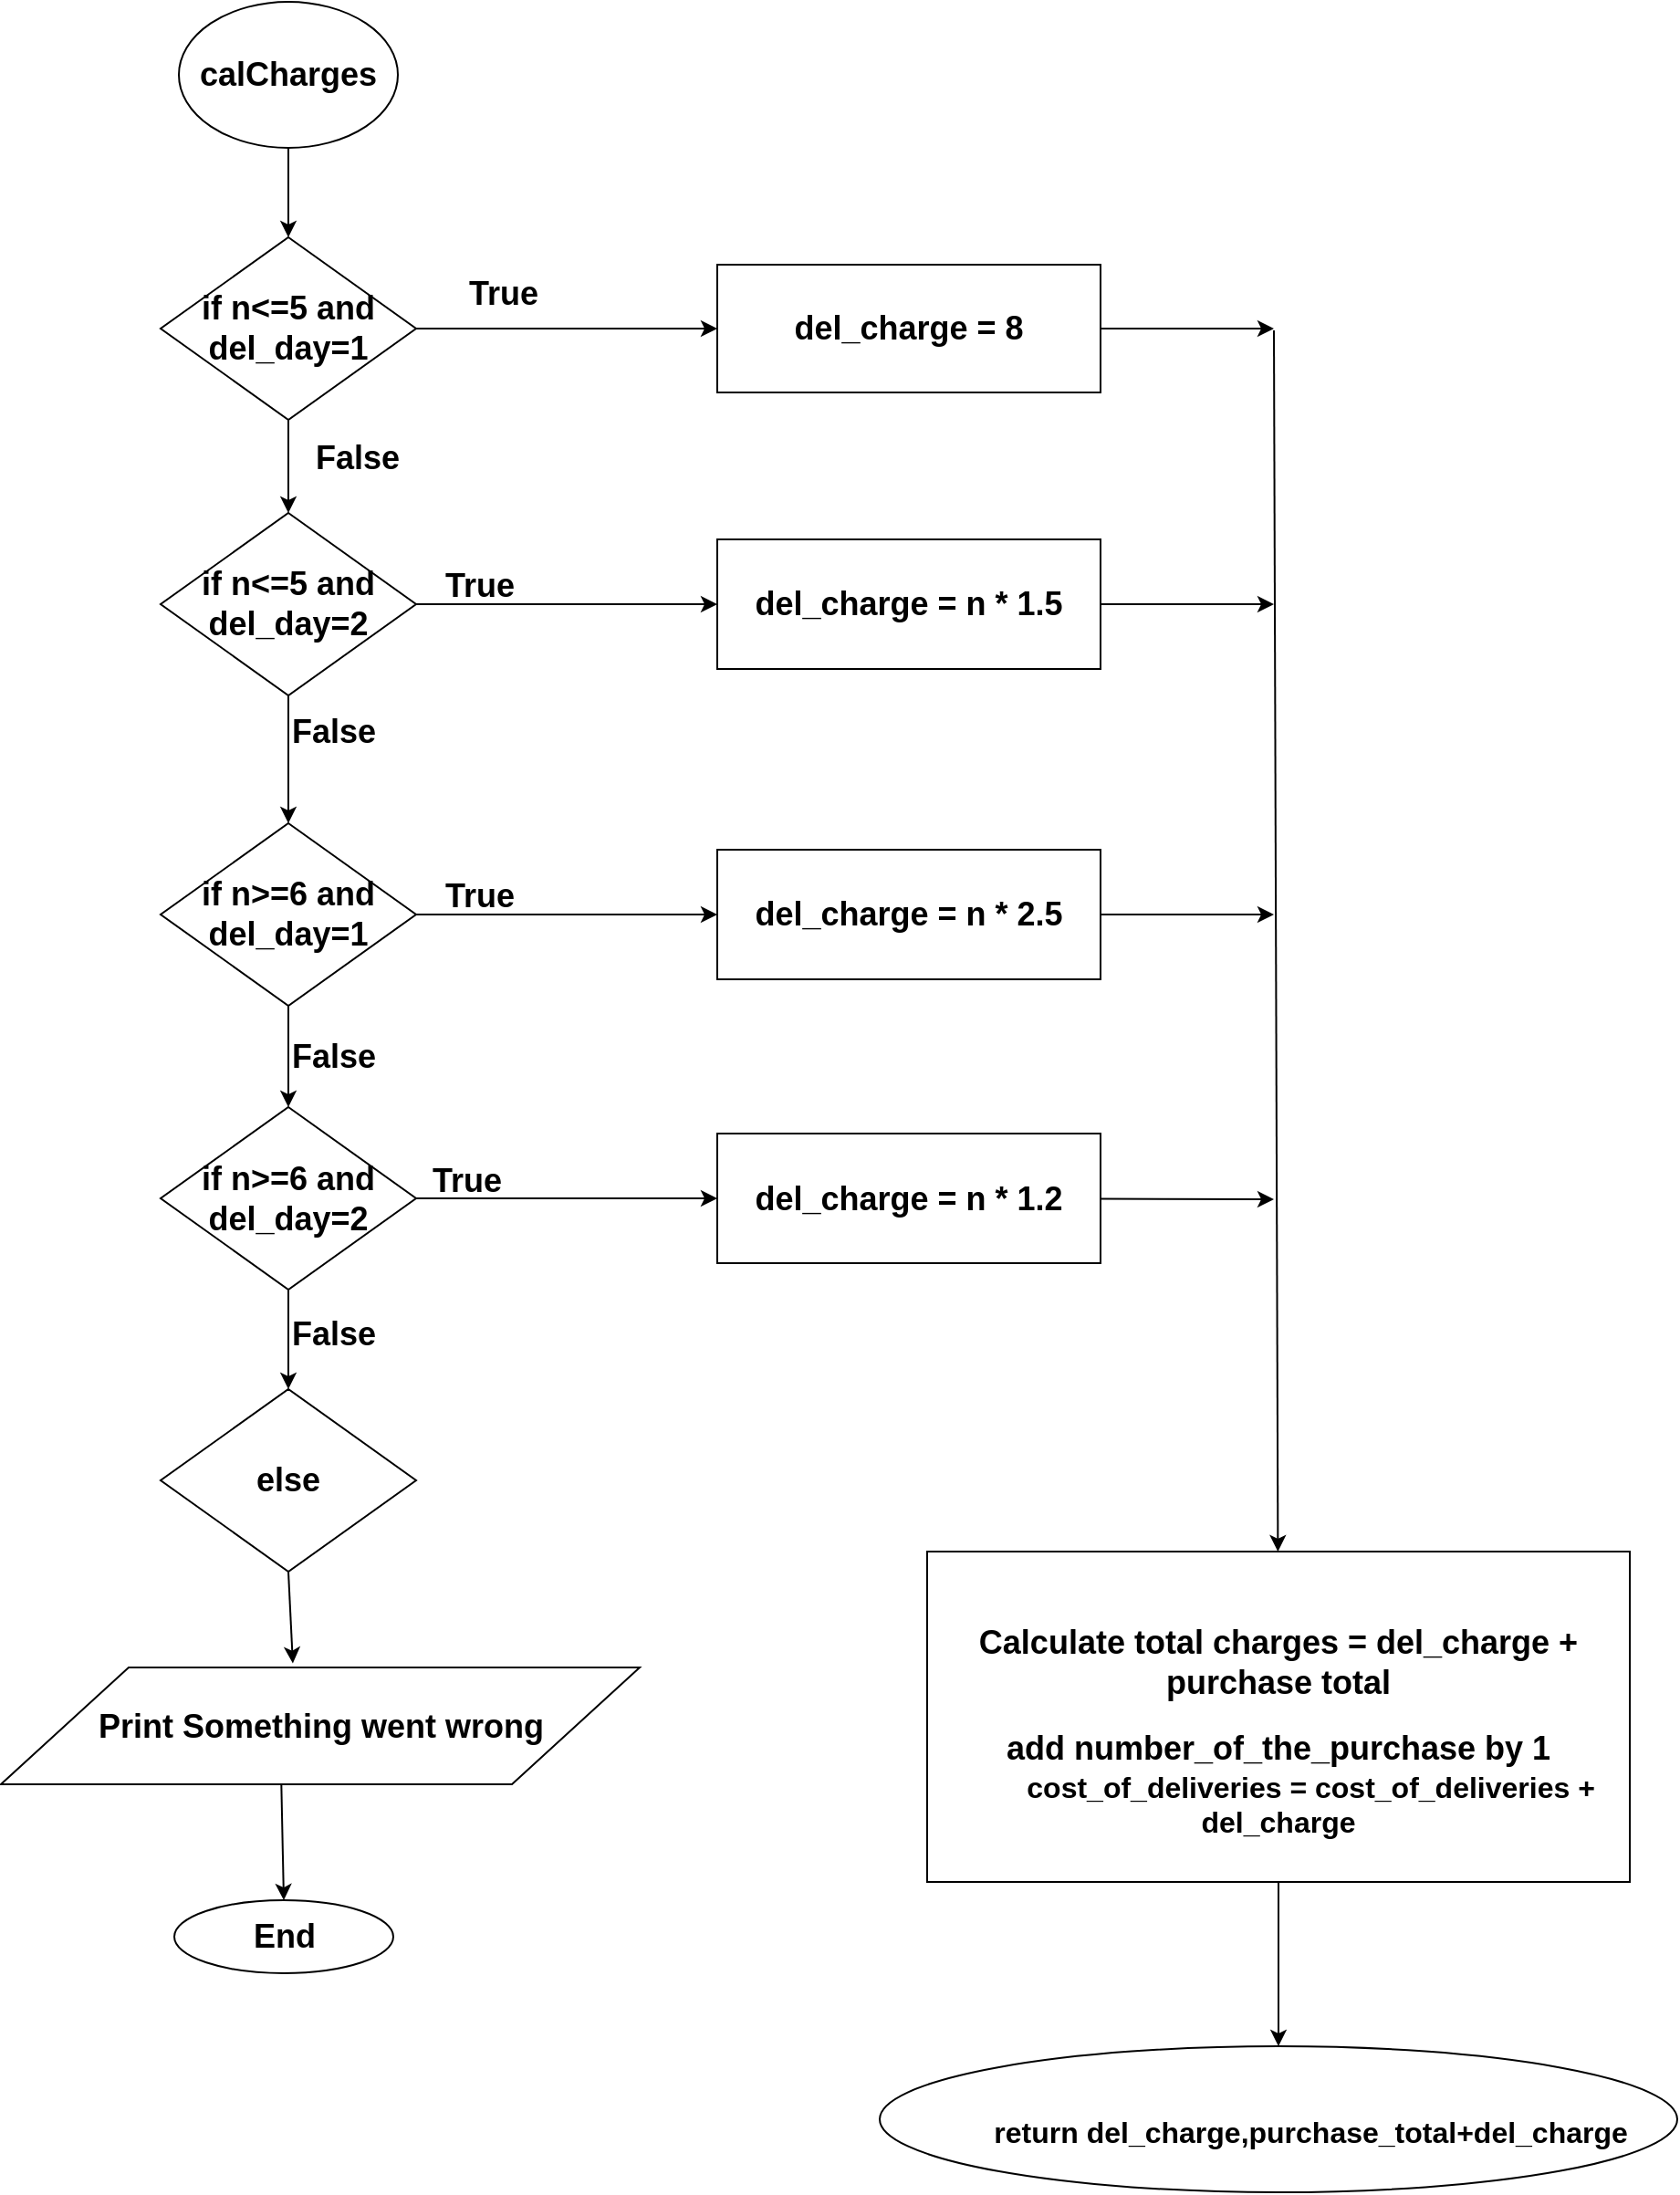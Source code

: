 <mxfile pages="1" version="11.2.8" type="device"><diagram id="DXD0Yy3ug9b9u_QRTKZL" name="Page-1"><mxGraphModel dx="2188" dy="774" grid="1" gridSize="10" guides="1" tooltips="1" connect="1" arrows="1" fold="1" page="1" pageScale="1" pageWidth="850" pageHeight="1100" math="0" shadow="0"><root><mxCell id="0"/><mxCell id="1" parent="0"/><mxCell id="KncUPmIlhyMo2alMpMfl-29" value="&lt;h2&gt;if n&amp;lt;=5 and del_day=1&lt;/h2&gt;" style="rhombus;whiteSpace=wrap;html=1;" parent="1" vertex="1"><mxGeometry x="310" y="999" width="140" height="100" as="geometry"/></mxCell><mxCell id="KncUPmIlhyMo2alMpMfl-31" value="&lt;h2&gt;del_charge = 8&lt;/h2&gt;" style="rounded=0;whiteSpace=wrap;html=1;" parent="1" vertex="1"><mxGeometry x="615" y="1014" width="210" height="70" as="geometry"/></mxCell><mxCell id="KncUPmIlhyMo2alMpMfl-32" value="" style="endArrow=classic;html=1;exitX=1;exitY=0.5;exitDx=0;exitDy=0;entryX=0;entryY=0.5;entryDx=0;entryDy=0;" parent="1" source="KncUPmIlhyMo2alMpMfl-29" target="KncUPmIlhyMo2alMpMfl-31" edge="1"><mxGeometry width="50" height="50" relative="1" as="geometry"><mxPoint x="600" y="1140" as="sourcePoint"/><mxPoint x="650" y="1090" as="targetPoint"/></mxGeometry></mxCell><mxCell id="KncUPmIlhyMo2alMpMfl-34" value="&lt;h2&gt;if n&amp;lt;=5 and del_day=2&lt;/h2&gt;" style="rhombus;whiteSpace=wrap;html=1;" parent="1" vertex="1"><mxGeometry x="310" y="1150" width="140" height="100" as="geometry"/></mxCell><mxCell id="KncUPmIlhyMo2alMpMfl-35" value="&lt;h2&gt;del_charge = n * 1.5&lt;/h2&gt;" style="rounded=0;whiteSpace=wrap;html=1;" parent="1" vertex="1"><mxGeometry x="615" y="1164.5" width="210" height="71" as="geometry"/></mxCell><mxCell id="KncUPmIlhyMo2alMpMfl-36" value="" style="endArrow=classic;html=1;exitX=1;exitY=0.5;exitDx=0;exitDy=0;entryX=0;entryY=0.5;entryDx=0;entryDy=0;" parent="1" source="KncUPmIlhyMo2alMpMfl-34" target="KncUPmIlhyMo2alMpMfl-35" edge="1"><mxGeometry width="50" height="50" relative="1" as="geometry"><mxPoint x="610" y="1311" as="sourcePoint"/><mxPoint x="660" y="1261" as="targetPoint"/></mxGeometry></mxCell><mxCell id="KncUPmIlhyMo2alMpMfl-37" value="&lt;h2&gt;if n&amp;gt;=6 and del_day=1&lt;/h2&gt;" style="rhombus;whiteSpace=wrap;html=1;" parent="1" vertex="1"><mxGeometry x="310" y="1320" width="140" height="100" as="geometry"/></mxCell><mxCell id="KncUPmIlhyMo2alMpMfl-38" value="&lt;h2&gt;del_charge = n * 2.5&lt;/h2&gt;" style="rounded=0;whiteSpace=wrap;html=1;" parent="1" vertex="1"><mxGeometry x="615" y="1334.5" width="210" height="71" as="geometry"/></mxCell><mxCell id="KncUPmIlhyMo2alMpMfl-39" value="" style="endArrow=classic;html=1;exitX=1;exitY=0.5;exitDx=0;exitDy=0;entryX=0;entryY=0.5;entryDx=0;entryDy=0;" parent="1" source="KncUPmIlhyMo2alMpMfl-37" target="KncUPmIlhyMo2alMpMfl-38" edge="1"><mxGeometry width="50" height="50" relative="1" as="geometry"><mxPoint x="620" y="1481" as="sourcePoint"/><mxPoint x="670" y="1431" as="targetPoint"/></mxGeometry></mxCell><mxCell id="KncUPmIlhyMo2alMpMfl-40" value="&lt;h2&gt;if n&amp;gt;=6 and del_day=2&lt;/h2&gt;" style="rhombus;whiteSpace=wrap;html=1;" parent="1" vertex="1"><mxGeometry x="310" y="1475.5" width="140" height="100" as="geometry"/></mxCell><mxCell id="KncUPmIlhyMo2alMpMfl-41" value="&lt;h2&gt;del_charge = n * 1.2&lt;/h2&gt;" style="rounded=0;whiteSpace=wrap;html=1;" parent="1" vertex="1"><mxGeometry x="615" y="1490" width="210" height="71" as="geometry"/></mxCell><mxCell id="KncUPmIlhyMo2alMpMfl-42" value="" style="endArrow=classic;html=1;exitX=1;exitY=0.5;exitDx=0;exitDy=0;entryX=0;entryY=0.5;entryDx=0;entryDy=0;" parent="1" source="KncUPmIlhyMo2alMpMfl-40" target="KncUPmIlhyMo2alMpMfl-41" edge="1"><mxGeometry width="50" height="50" relative="1" as="geometry"><mxPoint x="625" y="1631" as="sourcePoint"/><mxPoint x="675" y="1581" as="targetPoint"/></mxGeometry></mxCell><mxCell id="KncUPmIlhyMo2alMpMfl-43" value="" style="endArrow=classic;html=1;exitX=0.5;exitY=1;exitDx=0;exitDy=0;entryX=0.5;entryY=0;entryDx=0;entryDy=0;" parent="1" source="KncUPmIlhyMo2alMpMfl-40" target="KncUPmIlhyMo2alMpMfl-46" edge="1"><mxGeometry width="50" height="50" relative="1" as="geometry"><mxPoint x="222.5" y="1615" as="sourcePoint"/><mxPoint x="272.5" y="1565" as="targetPoint"/></mxGeometry></mxCell><mxCell id="KncUPmIlhyMo2alMpMfl-44" value="" style="endArrow=classic;html=1;exitX=0.5;exitY=1;exitDx=0;exitDy=0;entryX=0.5;entryY=0;entryDx=0;entryDy=0;" parent="1" source="KncUPmIlhyMo2alMpMfl-37" target="KncUPmIlhyMo2alMpMfl-40" edge="1"><mxGeometry width="50" height="50" relative="1" as="geometry"><mxPoint x="270" y="1420.0" as="sourcePoint"/><mxPoint x="320" y="1370.0" as="targetPoint"/></mxGeometry></mxCell><mxCell id="KncUPmIlhyMo2alMpMfl-45" value="" style="endArrow=classic;html=1;exitX=0.5;exitY=1;exitDx=0;exitDy=0;entryX=0.5;entryY=0;entryDx=0;entryDy=0;" parent="1" source="KncUPmIlhyMo2alMpMfl-34" target="KncUPmIlhyMo2alMpMfl-37" edge="1"><mxGeometry width="50" height="50" relative="1" as="geometry"><mxPoint x="280" y="1430.0" as="sourcePoint"/><mxPoint x="330" y="1380.0" as="targetPoint"/></mxGeometry></mxCell><mxCell id="KncUPmIlhyMo2alMpMfl-46" value="&lt;h2&gt;else&lt;/h2&gt;" style="rhombus;whiteSpace=wrap;html=1;" parent="1" vertex="1"><mxGeometry x="310" y="1630" width="140" height="100" as="geometry"/></mxCell><mxCell id="KncUPmIlhyMo2alMpMfl-48" value="" style="endArrow=classic;html=1;exitX=0.5;exitY=1;exitDx=0;exitDy=0;entryX=0.457;entryY=-0.035;entryDx=0;entryDy=0;entryPerimeter=0;" parent="1" source="KncUPmIlhyMo2alMpMfl-46" target="KncUPmIlhyMo2alMpMfl-49" edge="1"><mxGeometry width="50" height="50" relative="1" as="geometry"><mxPoint x="622.5" y="1836.5" as="sourcePoint"/><mxPoint x="610" y="1780" as="targetPoint"/></mxGeometry></mxCell><mxCell id="KncUPmIlhyMo2alMpMfl-49" value="&lt;h2&gt;Print Something went wrong&lt;/h2&gt;" style="shape=parallelogram;perimeter=parallelogramPerimeter;whiteSpace=wrap;html=1;" parent="1" vertex="1"><mxGeometry x="222.5" y="1782.5" width="350" height="64" as="geometry"/></mxCell><mxCell id="KncUPmIlhyMo2alMpMfl-50" value="&lt;h2&gt;End&lt;/h2&gt;" style="ellipse;whiteSpace=wrap;html=1;" parent="1" vertex="1"><mxGeometry x="317.5" y="1910" width="120" height="40" as="geometry"/></mxCell><mxCell id="KncUPmIlhyMo2alMpMfl-51" value="" style="endArrow=classic;html=1;entryX=0.5;entryY=0;entryDx=0;entryDy=0;exitX=0.439;exitY=0.996;exitDx=0;exitDy=0;exitPerimeter=0;" parent="1" source="KncUPmIlhyMo2alMpMfl-49" target="KncUPmIlhyMo2alMpMfl-50" edge="1"><mxGeometry width="50" height="50" relative="1" as="geometry"><mxPoint x="100" y="2080" as="sourcePoint"/><mxPoint x="150" y="2030" as="targetPoint"/></mxGeometry></mxCell><mxCell id="KncUPmIlhyMo2alMpMfl-54" value="" style="endArrow=classic;html=1;entryX=0.5;entryY=0;entryDx=0;entryDy=0;exitX=0.5;exitY=1;exitDx=0;exitDy=0;" parent="1" target="KncUPmIlhyMo2alMpMfl-29" edge="1" source="aUH3tnmza-vKvNcNZOa4-1"><mxGeometry width="50" height="50" relative="1" as="geometry"><mxPoint x="380" y="950" as="sourcePoint"/><mxPoint x="400" y="1000" as="targetPoint"/></mxGeometry></mxCell><mxCell id="KncUPmIlhyMo2alMpMfl-55" value="" style="endArrow=classic;html=1;entryX=0.5;entryY=0;entryDx=0;entryDy=0;exitX=0.5;exitY=1;exitDx=0;exitDy=0;" parent="1" source="KncUPmIlhyMo2alMpMfl-29" target="KncUPmIlhyMo2alMpMfl-34" edge="1"><mxGeometry width="50" height="50" relative="1" as="geometry"><mxPoint x="300" y="1230" as="sourcePoint"/><mxPoint x="350" y="1180" as="targetPoint"/></mxGeometry></mxCell><mxCell id="KncUPmIlhyMo2alMpMfl-56" value="" style="endArrow=classic;html=1;" parent="1" target="KncUPmIlhyMo2alMpMfl-58" edge="1"><mxGeometry width="50" height="50" relative="1" as="geometry"><mxPoint x="920" y="1050" as="sourcePoint"/><mxPoint x="1030" y="1690" as="targetPoint"/></mxGeometry></mxCell><mxCell id="KncUPmIlhyMo2alMpMfl-57" value="" style="endArrow=classic;html=1;exitX=1;exitY=0.5;exitDx=0;exitDy=0;" parent="1" source="KncUPmIlhyMo2alMpMfl-31" edge="1"><mxGeometry width="50" height="50" relative="1" as="geometry"><mxPoint x="960" y="1010" as="sourcePoint"/><mxPoint x="920" y="1049" as="targetPoint"/></mxGeometry></mxCell><mxCell id="KncUPmIlhyMo2alMpMfl-58" value="&lt;h2&gt;Calculate total charges = del_charge + purchase total&lt;/h2&gt;&lt;div&gt;&lt;div&gt;&lt;font style=&quot;font-size: 18px&quot;&gt;&lt;b&gt;add number_of_the_purchase by 1&lt;/b&gt;&lt;/font&gt;&lt;/div&gt;&lt;div&gt;&lt;font size=&quot;3&quot;&gt;&lt;b&gt;&lt;span style=&quot;white-space: pre&quot;&gt;&#9;&lt;/span&gt;cost_of_deliveries = cost_of_deliveries + del_charge&lt;/b&gt;&lt;/font&gt;&lt;/div&gt;&lt;/div&gt;" style="rounded=0;whiteSpace=wrap;html=1;" parent="1" vertex="1"><mxGeometry x="730" y="1719" width="385" height="181" as="geometry"/></mxCell><mxCell id="KncUPmIlhyMo2alMpMfl-77" value="&lt;span style=&quot;font-size: 18px&quot;&gt;&lt;b&gt;True&lt;/b&gt;&lt;/span&gt;" style="text;html=1;strokeColor=none;fillColor=none;align=center;verticalAlign=middle;whiteSpace=wrap;rounded=0;fontSize=16;" parent="1" vertex="1"><mxGeometry x="477.5" y="1020" width="40" height="20" as="geometry"/></mxCell><mxCell id="KncUPmIlhyMo2alMpMfl-78" value="&lt;span style=&quot;font-size: 18px&quot;&gt;&lt;b&gt;True&lt;/b&gt;&lt;/span&gt;" style="text;html=1;strokeColor=none;fillColor=none;align=center;verticalAlign=middle;whiteSpace=wrap;rounded=0;fontSize=16;" parent="1" vertex="1"><mxGeometry x="465" y="1180" width="40" height="20" as="geometry"/></mxCell><mxCell id="KncUPmIlhyMo2alMpMfl-79" value="&lt;span style=&quot;font-size: 18px&quot;&gt;&lt;b&gt;True&lt;/b&gt;&lt;/span&gt;" style="text;html=1;strokeColor=none;fillColor=none;align=center;verticalAlign=middle;whiteSpace=wrap;rounded=0;fontSize=16;" parent="1" vertex="1"><mxGeometry x="465" y="1350" width="40" height="20" as="geometry"/></mxCell><mxCell id="KncUPmIlhyMo2alMpMfl-80" value="&lt;span style=&quot;font-size: 18px&quot;&gt;&lt;b&gt;False&lt;/b&gt;&lt;/span&gt;" style="text;html=1;strokeColor=none;fillColor=none;align=center;verticalAlign=middle;whiteSpace=wrap;rounded=0;fontSize=16;" parent="1" vertex="1"><mxGeometry x="385" y="1260" width="40" height="20" as="geometry"/></mxCell><mxCell id="KncUPmIlhyMo2alMpMfl-81" value="&lt;span style=&quot;font-size: 18px&quot;&gt;&lt;b&gt;False&lt;/b&gt;&lt;/span&gt;" style="text;html=1;strokeColor=none;fillColor=none;align=center;verticalAlign=middle;whiteSpace=wrap;rounded=0;fontSize=16;" parent="1" vertex="1"><mxGeometry x="397.5" y="1110" width="40" height="20" as="geometry"/></mxCell><mxCell id="KncUPmIlhyMo2alMpMfl-84" value="&lt;span style=&quot;font-size: 18px&quot;&gt;&lt;b&gt;False&lt;/b&gt;&lt;/span&gt;" style="text;html=1;strokeColor=none;fillColor=none;align=center;verticalAlign=middle;whiteSpace=wrap;rounded=0;fontSize=16;" parent="1" vertex="1"><mxGeometry x="385" y="1437.5" width="40" height="20" as="geometry"/></mxCell><mxCell id="KncUPmIlhyMo2alMpMfl-85" value="&lt;span style=&quot;font-size: 18px&quot;&gt;&lt;b&gt;True&lt;/b&gt;&lt;/span&gt;" style="text;html=1;strokeColor=none;fillColor=none;align=center;verticalAlign=middle;whiteSpace=wrap;rounded=0;fontSize=16;" parent="1" vertex="1"><mxGeometry x="457.5" y="1505.5" width="40" height="20" as="geometry"/></mxCell><mxCell id="KncUPmIlhyMo2alMpMfl-86" value="&lt;span style=&quot;font-size: 18px&quot;&gt;&lt;b&gt;False&lt;/b&gt;&lt;/span&gt;" style="text;html=1;strokeColor=none;fillColor=none;align=center;verticalAlign=middle;whiteSpace=wrap;rounded=0;fontSize=16;" parent="1" vertex="1"><mxGeometry x="385" y="1590" width="40" height="20" as="geometry"/></mxCell><mxCell id="KncUPmIlhyMo2alMpMfl-98" value="" style="endArrow=classic;html=1;fontSize=16;exitX=1;exitY=0.5;exitDx=0;exitDy=0;" parent="1" source="KncUPmIlhyMo2alMpMfl-35" edge="1"><mxGeometry width="50" height="50" relative="1" as="geometry"><mxPoint x="860" y="1240" as="sourcePoint"/><mxPoint x="920" y="1200" as="targetPoint"/></mxGeometry></mxCell><mxCell id="KncUPmIlhyMo2alMpMfl-99" value="" style="endArrow=classic;html=1;fontSize=16;exitX=1;exitY=0.5;exitDx=0;exitDy=0;" parent="1" source="KncUPmIlhyMo2alMpMfl-38" edge="1"><mxGeometry width="50" height="50" relative="1" as="geometry"><mxPoint x="840" y="1400" as="sourcePoint"/><mxPoint x="920" y="1370" as="targetPoint"/></mxGeometry></mxCell><mxCell id="KncUPmIlhyMo2alMpMfl-100" value="" style="endArrow=classic;html=1;fontSize=16;" parent="1" source="KncUPmIlhyMo2alMpMfl-41" edge="1"><mxGeometry width="50" height="50" relative="1" as="geometry"><mxPoint x="825" y="1575.5" as="sourcePoint"/><mxPoint x="920" y="1526" as="targetPoint"/></mxGeometry></mxCell><mxCell id="aUH3tnmza-vKvNcNZOa4-1" value="&lt;font style=&quot;font-size: 18px&quot;&gt;&lt;b&gt;calCharges&lt;/b&gt;&lt;/font&gt;" style="ellipse;whiteSpace=wrap;html=1;" vertex="1" parent="1"><mxGeometry x="320" y="870" width="120" height="80" as="geometry"/></mxCell><mxCell id="aUH3tnmza-vKvNcNZOa4-2" value="&lt;br&gt;&lt;b style=&quot;font-size: medium ; white-space: normal&quot;&gt;&lt;span style=&quot;white-space: pre&quot;&gt;&#9;&lt;/span&gt;return del_charge,purchase_total+del_charge&lt;/b&gt;" style="ellipse;whiteSpace=wrap;html=1;" vertex="1" parent="1"><mxGeometry x="704" y="1990" width="437" height="80" as="geometry"/></mxCell><mxCell id="aUH3tnmza-vKvNcNZOa4-3" value="" style="endArrow=classic;html=1;entryX=0.5;entryY=0;entryDx=0;entryDy=0;exitX=0.5;exitY=1;exitDx=0;exitDy=0;" edge="1" parent="1" source="KncUPmIlhyMo2alMpMfl-58" target="aUH3tnmza-vKvNcNZOa4-2"><mxGeometry width="50" height="50" relative="1" as="geometry"><mxPoint x="380" y="2090" as="sourcePoint"/><mxPoint x="520" y="1920" as="targetPoint"/></mxGeometry></mxCell></root></mxGraphModel></diagram></mxfile>